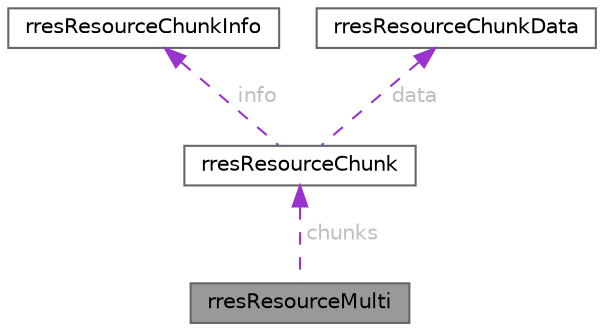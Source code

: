 digraph "rresResourceMulti"
{
 // LATEX_PDF_SIZE
  bgcolor="transparent";
  edge [fontname=Helvetica,fontsize=10,labelfontname=Helvetica,labelfontsize=10];
  node [fontname=Helvetica,fontsize=10,shape=box,height=0.2,width=0.4];
  Node1 [id="Node000001",label="rresResourceMulti",height=0.2,width=0.4,color="gray40", fillcolor="grey60", style="filled", fontcolor="black",tooltip=" "];
  Node2 -> Node1 [id="edge1_Node000001_Node000002",dir="back",color="darkorchid3",style="dashed",tooltip=" ",label=" chunks",fontcolor="grey" ];
  Node2 [id="Node000002",label="rresResourceChunk",height=0.2,width=0.4,color="gray40", fillcolor="white", style="filled",URL="$structrres_resource_chunk.html",tooltip=" "];
  Node3 -> Node2 [id="edge2_Node000002_Node000003",dir="back",color="darkorchid3",style="dashed",tooltip=" ",label=" info",fontcolor="grey" ];
  Node3 [id="Node000003",label="rresResourceChunkInfo",height=0.2,width=0.4,color="gray40", fillcolor="white", style="filled",URL="$structrres_resource_chunk_info.html",tooltip=" "];
  Node4 -> Node2 [id="edge3_Node000002_Node000004",dir="back",color="darkorchid3",style="dashed",tooltip=" ",label=" data",fontcolor="grey" ];
  Node4 [id="Node000004",label="rresResourceChunkData",height=0.2,width=0.4,color="gray40", fillcolor="white", style="filled",URL="$structrres_resource_chunk_data.html",tooltip=" "];
}
